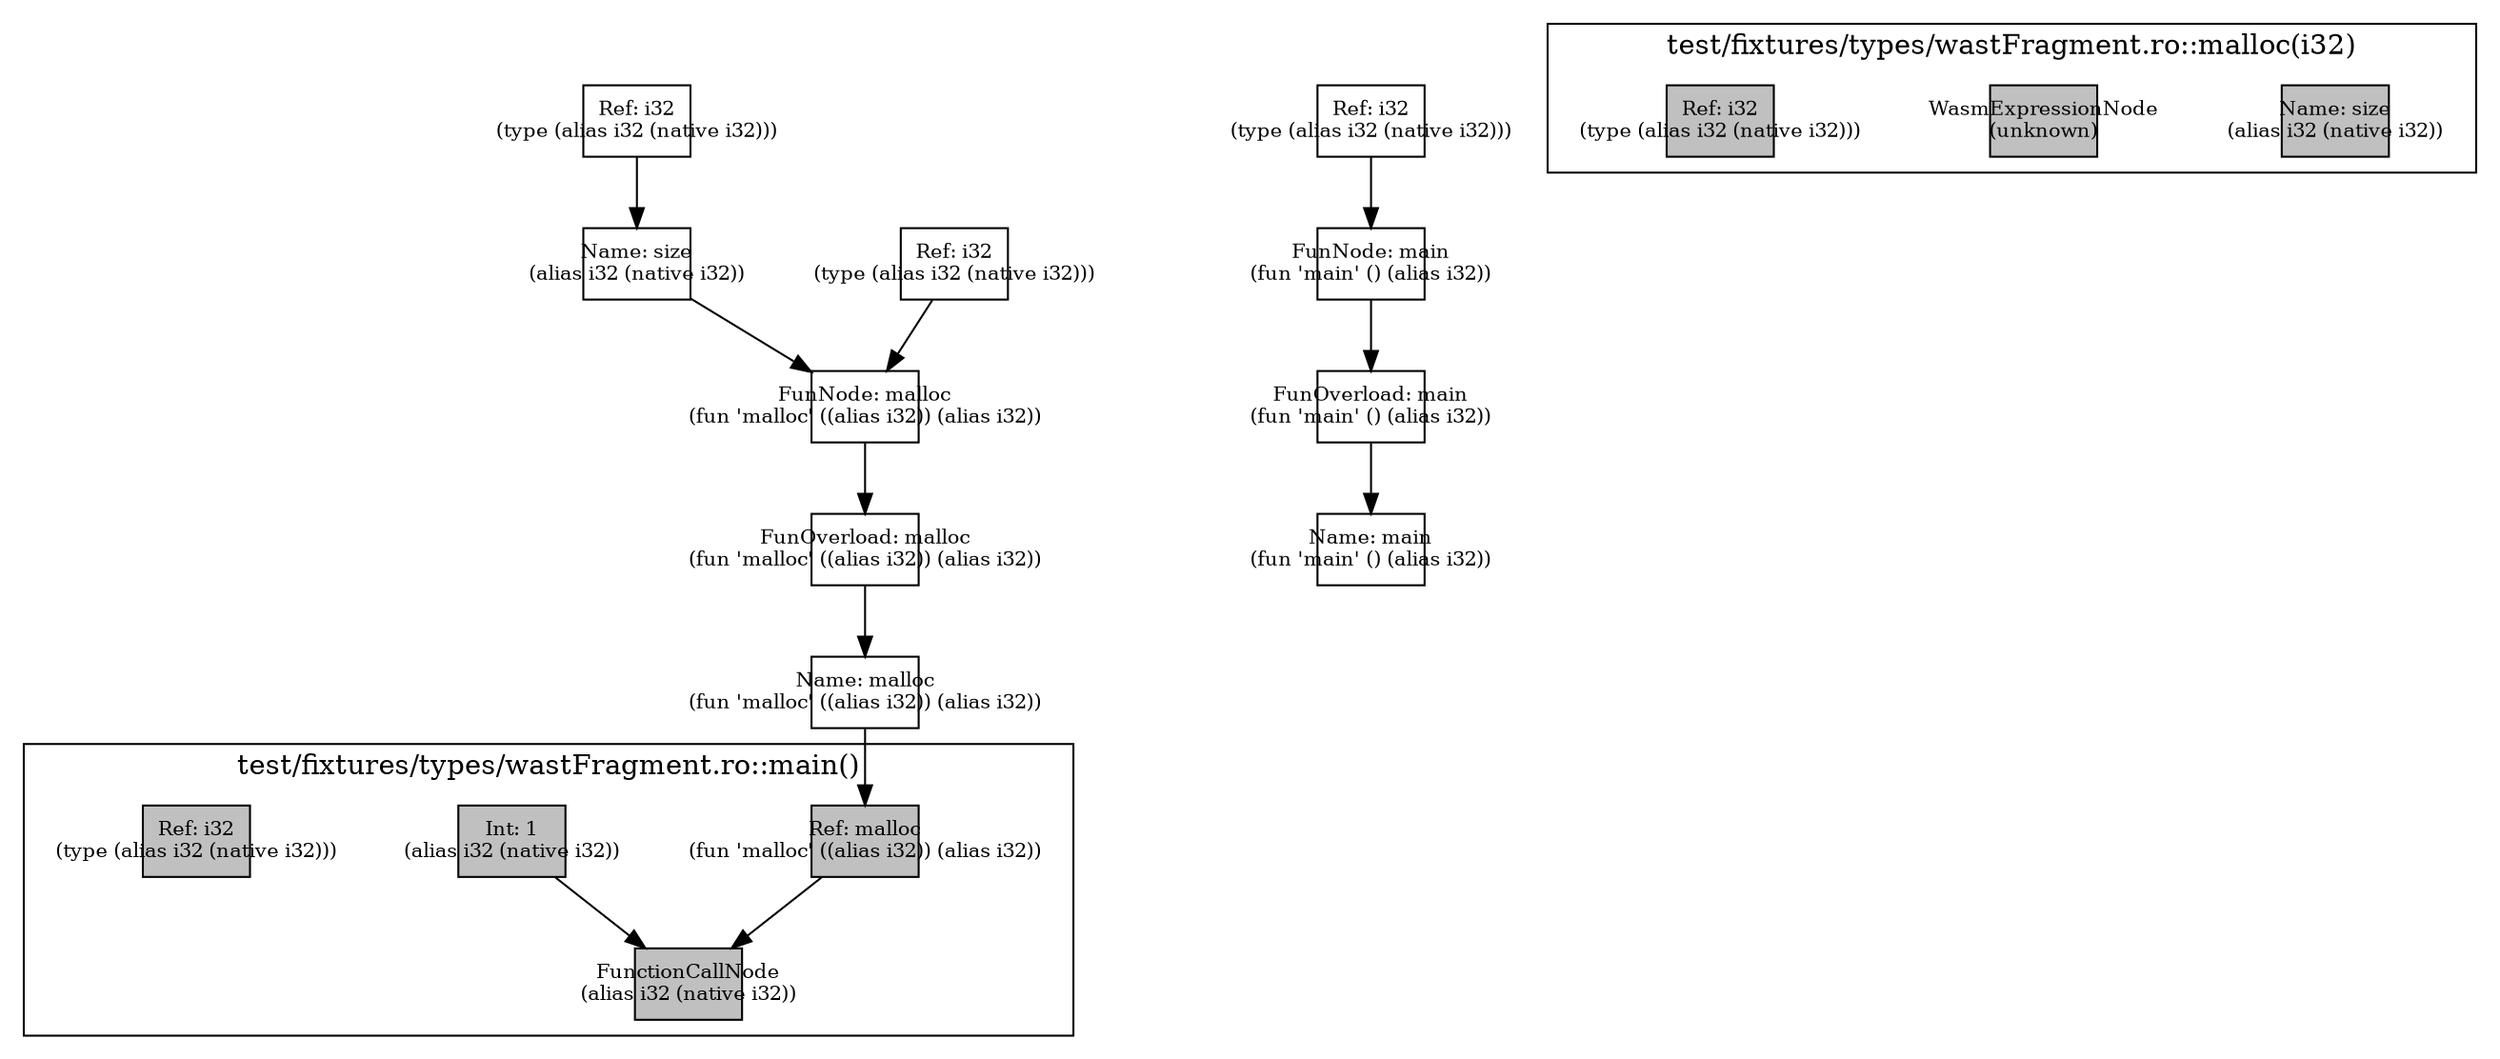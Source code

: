 digraph Document {
  node [shape=box,fixedsize=shape fontsize=10]
  1 [label="FunOverload: malloc\n(fun 'malloc' ((alias i32)) (alias i32))", fillcolor=grey];
  2 [label="FunNode: malloc\n(fun 'malloc' ((alias i32)) (alias i32))", fillcolor=grey];
  3 [label="Ref: i32\n(type (alias i32 (native i32)))", fillcolor=grey];
  4 [label="Name: size\n(alias i32 (native i32))", fillcolor=grey];
  5 [label="Ref: i32\n(type (alias i32 (native i32)))", fillcolor=grey];
  6 [label="Name: malloc\n(fun 'malloc' ((alias i32)) (alias i32))", fillcolor=grey];
  7 [label="FunOverload: main\n(fun 'main' () (alias i32))", fillcolor=grey];
  8 [label="FunNode: main\n(fun 'main' () (alias i32))", fillcolor=grey];
  9 [label="Ref: i32\n(type (alias i32 (native i32)))", fillcolor=grey];
  10 [label="Name: main\n(fun 'main' () (alias i32))", fillcolor=grey];
  subgraph cluster0 {
    node [style=filled, fillcolor=grey];
    11 [label="Name: size\n(alias i32 (native i32))", fillcolor=grey];
    12 [label="WasmExpressionNode\n(unknown)", fillcolor=grey];
    13 [label="Ref: i32\n(type (alias i32 (native i32)))", fillcolor=grey];
  label = "test/fixtures/types/wastFragment.ro::malloc(i32)";
}
  subgraph cluster1 {
    node [style=filled, fillcolor=grey];
    14 [label="FunctionCallNode\n(alias i32 (native i32))", fillcolor=grey];
    15 [label="Ref: malloc\n(fun 'malloc' ((alias i32)) (alias i32))", fillcolor=grey];
    16 [label="Int: 1\n(alias i32 (native i32))", fillcolor=grey];
    17 [label="Ref: i32\n(type (alias i32 (native i32)))", fillcolor=grey];
    15 -> 14[taillabel="" labeldistance="1" fontname="times  italic" fontsize = 10 color="black" ];
    16 -> 14[taillabel="" labeldistance="1" fontname="times  italic" fontsize = 10 color="black" ];
  label = "test/fixtures/types/wastFragment.ro::main()";
}
  1 -> 6[taillabel="" labeldistance="1" fontname="times  italic" fontsize = 10 color="black" ];
  2 -> 1[taillabel="" labeldistance="1" fontname="times  italic" fontsize = 10 color="black" ];
  3 -> 4[taillabel="" labeldistance="1" fontname="times  italic" fontsize = 10 color="black" ];
  4 -> 2[taillabel="" labeldistance="1" fontname="times  italic" fontsize = 10 color="black" ];
  5 -> 2[taillabel="" labeldistance="1" fontname="times  italic" fontsize = 10 color="black" ];
  6 -> 15[taillabel="" labeldistance="1" fontname="times  italic" fontsize = 10 color="black" ];
  7 -> 10[taillabel="" labeldistance="1" fontname="times  italic" fontsize = 10 color="black" ];
  8 -> 7[taillabel="" labeldistance="1" fontname="times  italic" fontsize = 10 color="black" ];
  9 -> 8[taillabel="" labeldistance="1" fontname="times  italic" fontsize = 10 color="black" ];
  label="";
}
